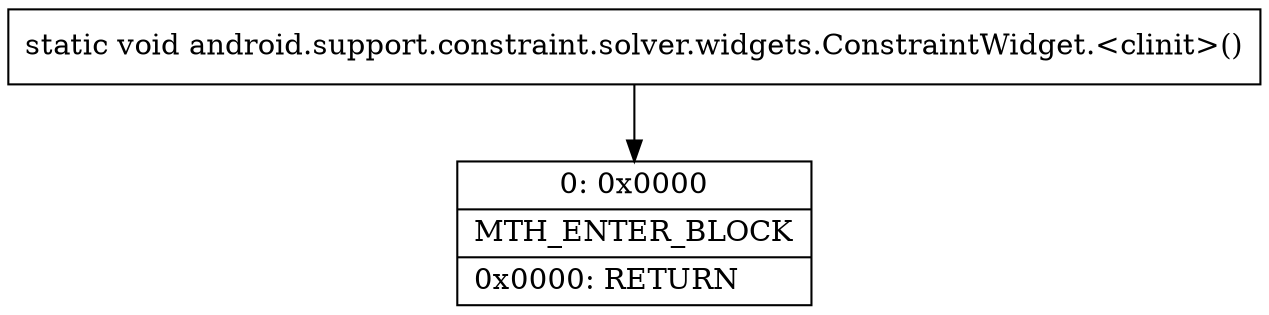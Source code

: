 digraph "CFG forandroid.support.constraint.solver.widgets.ConstraintWidget.\<clinit\>()V" {
Node_0 [shape=record,label="{0\:\ 0x0000|MTH_ENTER_BLOCK\l|0x0000: RETURN   \l}"];
MethodNode[shape=record,label="{static void android.support.constraint.solver.widgets.ConstraintWidget.\<clinit\>() }"];
MethodNode -> Node_0;
}

